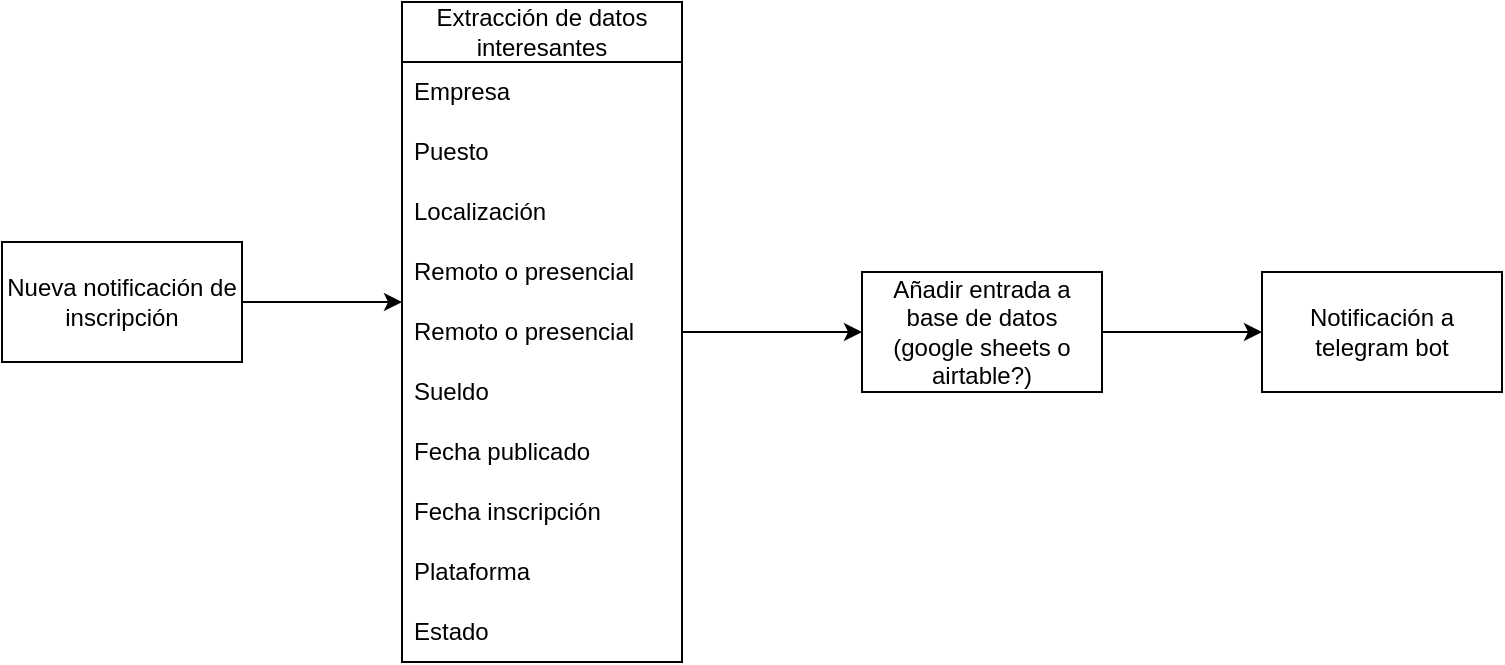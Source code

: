 <mxfile version="27.2.0">
  <diagram name="Página-1" id="GGK_G6vM3Q0lwhCfepNb">
    <mxGraphModel dx="1385" dy="776" grid="1" gridSize="10" guides="1" tooltips="1" connect="1" arrows="1" fold="1" page="1" pageScale="1" pageWidth="827" pageHeight="1169" math="0" shadow="0">
      <root>
        <mxCell id="0" />
        <mxCell id="1" parent="0" />
        <mxCell id="jdDbVD5xY_cFmAnzBWXt-3" value="" style="edgeStyle=orthogonalEdgeStyle;rounded=0;orthogonalLoop=1;jettySize=auto;html=1;" edge="1" parent="1" source="jdDbVD5xY_cFmAnzBWXt-1">
          <mxGeometry relative="1" as="geometry">
            <mxPoint x="220" y="210" as="targetPoint" />
          </mxGeometry>
        </mxCell>
        <mxCell id="jdDbVD5xY_cFmAnzBWXt-1" value="Nueva notificación de inscripción" style="rounded=0;whiteSpace=wrap;html=1;" vertex="1" parent="1">
          <mxGeometry x="20" y="180" width="120" height="60" as="geometry" />
        </mxCell>
        <mxCell id="jdDbVD5xY_cFmAnzBWXt-26" value="" style="edgeStyle=orthogonalEdgeStyle;rounded=0;orthogonalLoop=1;jettySize=auto;html=1;" edge="1" parent="1" source="jdDbVD5xY_cFmAnzBWXt-9" target="jdDbVD5xY_cFmAnzBWXt-25">
          <mxGeometry relative="1" as="geometry" />
        </mxCell>
        <mxCell id="jdDbVD5xY_cFmAnzBWXt-9" value="Extracción de datos interesantes" style="swimlane;fontStyle=0;childLayout=stackLayout;horizontal=1;startSize=30;horizontalStack=0;resizeParent=1;resizeParentMax=0;resizeLast=0;collapsible=1;marginBottom=0;whiteSpace=wrap;html=1;" vertex="1" parent="1">
          <mxGeometry x="220" y="60" width="140" height="330" as="geometry" />
        </mxCell>
        <mxCell id="jdDbVD5xY_cFmAnzBWXt-10" value="Empresa" style="text;strokeColor=none;fillColor=none;align=left;verticalAlign=middle;spacingLeft=4;spacingRight=4;overflow=hidden;points=[[0,0.5],[1,0.5]];portConstraint=eastwest;rotatable=0;whiteSpace=wrap;html=1;" vertex="1" parent="jdDbVD5xY_cFmAnzBWXt-9">
          <mxGeometry y="30" width="140" height="30" as="geometry" />
        </mxCell>
        <mxCell id="jdDbVD5xY_cFmAnzBWXt-11" value="Puesto" style="text;strokeColor=none;fillColor=none;align=left;verticalAlign=middle;spacingLeft=4;spacingRight=4;overflow=hidden;points=[[0,0.5],[1,0.5]];portConstraint=eastwest;rotatable=0;whiteSpace=wrap;html=1;" vertex="1" parent="jdDbVD5xY_cFmAnzBWXt-9">
          <mxGeometry y="60" width="140" height="30" as="geometry" />
        </mxCell>
        <mxCell id="jdDbVD5xY_cFmAnzBWXt-12" value="Localización" style="text;strokeColor=none;fillColor=none;align=left;verticalAlign=middle;spacingLeft=4;spacingRight=4;overflow=hidden;points=[[0,0.5],[1,0.5]];portConstraint=eastwest;rotatable=0;whiteSpace=wrap;html=1;miterlimit=6;" vertex="1" parent="jdDbVD5xY_cFmAnzBWXt-9">
          <mxGeometry y="90" width="140" height="30" as="geometry" />
        </mxCell>
        <mxCell id="jdDbVD5xY_cFmAnzBWXt-18" value="Remoto o presencial" style="text;strokeColor=none;fillColor=none;align=left;verticalAlign=middle;spacingLeft=4;spacingRight=4;overflow=hidden;points=[[0,0.5],[1,0.5]];portConstraint=eastwest;rotatable=0;whiteSpace=wrap;html=1;miterlimit=6;" vertex="1" parent="jdDbVD5xY_cFmAnzBWXt-9">
          <mxGeometry y="120" width="140" height="30" as="geometry" />
        </mxCell>
        <mxCell id="jdDbVD5xY_cFmAnzBWXt-24" value="Remoto o presencial" style="text;strokeColor=none;fillColor=none;align=left;verticalAlign=middle;spacingLeft=4;spacingRight=4;overflow=hidden;points=[[0,0.5],[1,0.5]];portConstraint=eastwest;rotatable=0;whiteSpace=wrap;html=1;miterlimit=6;" vertex="1" parent="jdDbVD5xY_cFmAnzBWXt-9">
          <mxGeometry y="150" width="140" height="30" as="geometry" />
        </mxCell>
        <mxCell id="jdDbVD5xY_cFmAnzBWXt-19" value="Sueldo" style="text;strokeColor=none;fillColor=none;align=left;verticalAlign=middle;spacingLeft=4;spacingRight=4;overflow=hidden;points=[[0,0.5],[1,0.5]];portConstraint=eastwest;rotatable=0;whiteSpace=wrap;html=1;miterlimit=6;" vertex="1" parent="jdDbVD5xY_cFmAnzBWXt-9">
          <mxGeometry y="180" width="140" height="30" as="geometry" />
        </mxCell>
        <mxCell id="jdDbVD5xY_cFmAnzBWXt-20" value="Fecha publicado" style="text;strokeColor=none;fillColor=none;align=left;verticalAlign=middle;spacingLeft=4;spacingRight=4;overflow=hidden;points=[[0,0.5],[1,0.5]];portConstraint=eastwest;rotatable=0;whiteSpace=wrap;html=1;miterlimit=6;" vertex="1" parent="jdDbVD5xY_cFmAnzBWXt-9">
          <mxGeometry y="210" width="140" height="30" as="geometry" />
        </mxCell>
        <mxCell id="jdDbVD5xY_cFmAnzBWXt-21" value="Fecha inscripción" style="text;strokeColor=none;fillColor=none;align=left;verticalAlign=middle;spacingLeft=4;spacingRight=4;overflow=hidden;points=[[0,0.5],[1,0.5]];portConstraint=eastwest;rotatable=0;whiteSpace=wrap;html=1;miterlimit=6;" vertex="1" parent="jdDbVD5xY_cFmAnzBWXt-9">
          <mxGeometry y="240" width="140" height="30" as="geometry" />
        </mxCell>
        <mxCell id="jdDbVD5xY_cFmAnzBWXt-22" value="Plataforma" style="text;strokeColor=none;fillColor=none;align=left;verticalAlign=middle;spacingLeft=4;spacingRight=4;overflow=hidden;points=[[0,0.5],[1,0.5]];portConstraint=eastwest;rotatable=0;whiteSpace=wrap;html=1;miterlimit=6;" vertex="1" parent="jdDbVD5xY_cFmAnzBWXt-9">
          <mxGeometry y="270" width="140" height="30" as="geometry" />
        </mxCell>
        <mxCell id="jdDbVD5xY_cFmAnzBWXt-23" value="Estado" style="text;strokeColor=none;fillColor=none;align=left;verticalAlign=middle;spacingLeft=4;spacingRight=4;overflow=hidden;points=[[0,0.5],[1,0.5]];portConstraint=eastwest;rotatable=0;whiteSpace=wrap;html=1;miterlimit=6;" vertex="1" parent="jdDbVD5xY_cFmAnzBWXt-9">
          <mxGeometry y="300" width="140" height="30" as="geometry" />
        </mxCell>
        <mxCell id="jdDbVD5xY_cFmAnzBWXt-28" value="" style="edgeStyle=orthogonalEdgeStyle;rounded=0;orthogonalLoop=1;jettySize=auto;html=1;" edge="1" parent="1" source="jdDbVD5xY_cFmAnzBWXt-25" target="jdDbVD5xY_cFmAnzBWXt-27">
          <mxGeometry relative="1" as="geometry" />
        </mxCell>
        <mxCell id="jdDbVD5xY_cFmAnzBWXt-25" value="Añadir entrada a base de datos (google sheets o airtable?)" style="whiteSpace=wrap;html=1;fontStyle=0;startSize=30;horizontal=1;" vertex="1" parent="1">
          <mxGeometry x="450" y="195" width="120" height="60" as="geometry" />
        </mxCell>
        <mxCell id="jdDbVD5xY_cFmAnzBWXt-27" value="Notificación a telegram bot" style="whiteSpace=wrap;html=1;fontStyle=0;startSize=30;horizontal=1;" vertex="1" parent="1">
          <mxGeometry x="650" y="195" width="120" height="60" as="geometry" />
        </mxCell>
      </root>
    </mxGraphModel>
  </diagram>
</mxfile>
